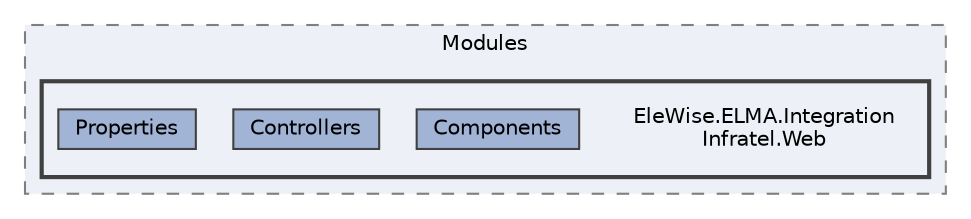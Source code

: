 digraph "Web/Modules/EleWise.ELMA.IntegrationInfratel.Web"
{
 // LATEX_PDF_SIZE
  bgcolor="transparent";
  edge [fontname=Helvetica,fontsize=10,labelfontname=Helvetica,labelfontsize=10];
  node [fontname=Helvetica,fontsize=10,shape=box,height=0.2,width=0.4];
  compound=true
  subgraph clusterdir_7ee4616d7792420b09aab8c4c7e23d47 {
    graph [ bgcolor="#edf0f7", pencolor="grey50", label="Modules", fontname=Helvetica,fontsize=10 style="filled,dashed", URL="dir_7ee4616d7792420b09aab8c4c7e23d47.html",tooltip=""]
  subgraph clusterdir_4cfda946ac59e86445f2c16255b55c7b {
    graph [ bgcolor="#edf0f7", pencolor="grey25", label="", fontname=Helvetica,fontsize=10 style="filled,bold", URL="dir_4cfda946ac59e86445f2c16255b55c7b.html",tooltip=""]
    dir_4cfda946ac59e86445f2c16255b55c7b [shape=plaintext, label="EleWise.ELMA.Integration\lInfratel.Web"];
  dir_622123a8298ea1fe3945161de7a5d753 [label="Components", fillcolor="#a2b4d6", color="grey25", style="filled", URL="dir_622123a8298ea1fe3945161de7a5d753.html",tooltip=""];
  dir_1cef17a0619f790cabab44f457733725 [label="Controllers", fillcolor="#a2b4d6", color="grey25", style="filled", URL="dir_1cef17a0619f790cabab44f457733725.html",tooltip=""];
  dir_e4fc1eb78c8ff736046a882c59f7dd6d [label="Properties", fillcolor="#a2b4d6", color="grey25", style="filled", URL="dir_e4fc1eb78c8ff736046a882c59f7dd6d.html",tooltip=""];
  }
  }
}
